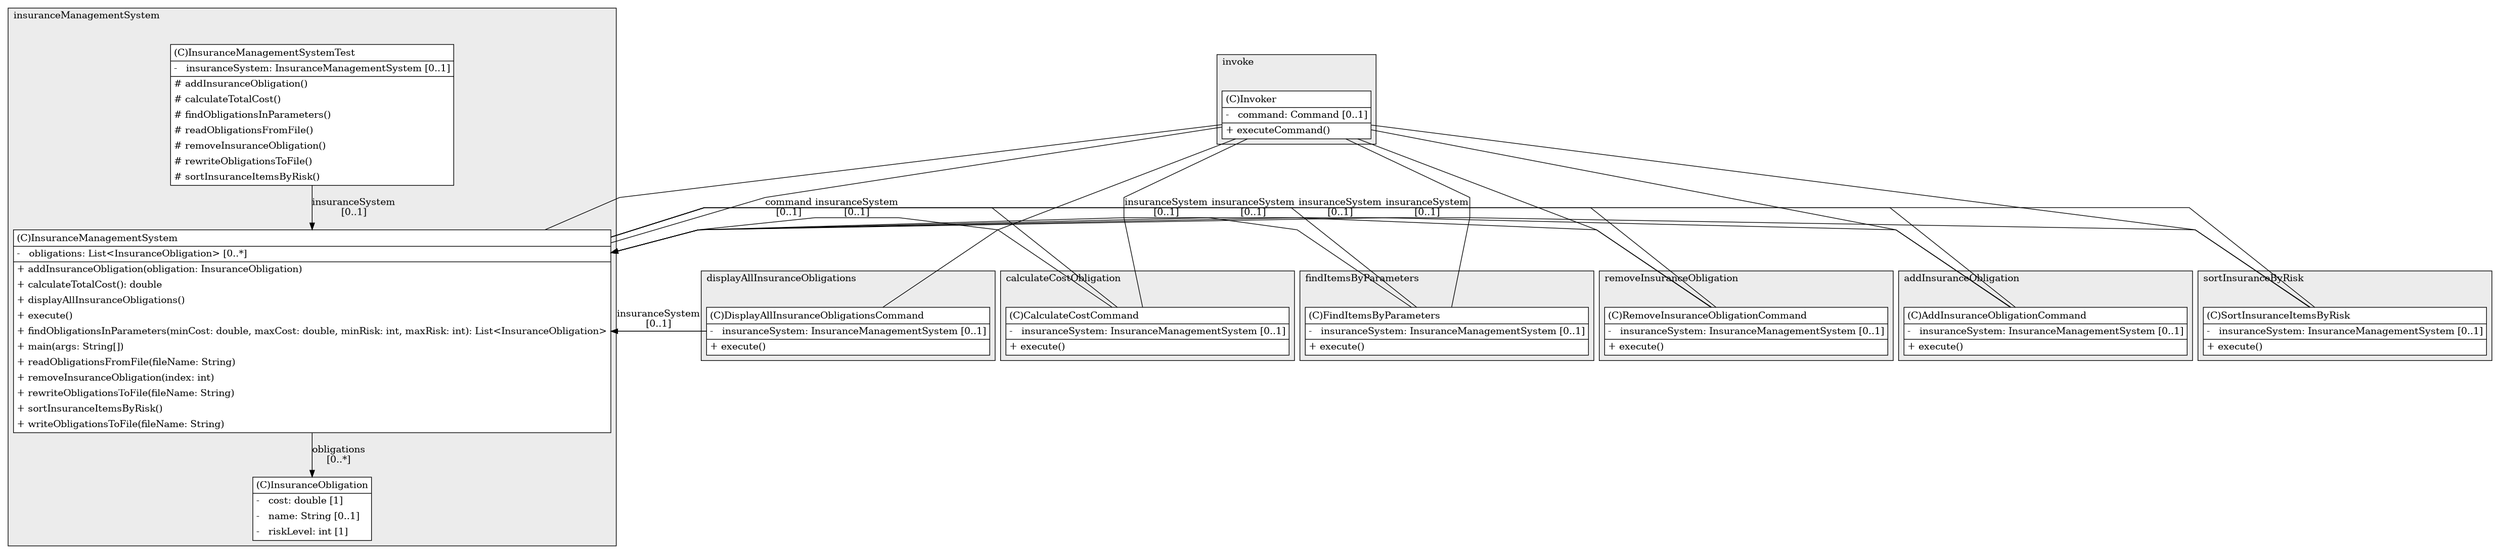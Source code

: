 @startuml

/' diagram meta data start
config=StructureConfiguration;
{
  "projectClassification": {
    "searchMode": "OpenProject", // OpenProject, AllProjects
    "includedProjects": "",
    "pathEndKeywords": "*.impl",
    "isClientPath": "",
    "isClientName": "",
    "isTestPath": "",
    "isTestName": "",
    "isMappingPath": "",
    "isMappingName": "",
    "isDataAccessPath": "",
    "isDataAccessName": "",
    "isDataStructurePath": "",
    "isDataStructureName": "",
    "isInterfaceStructuresPath": "",
    "isInterfaceStructuresName": "",
    "isEntryPointPath": "",
    "isEntryPointName": "",
    "treatFinalFieldsAsMandatory": false
  },
  "graphRestriction": {
    "classPackageExcludeFilter": "",
    "classPackageIncludeFilter": "",
    "classNameExcludeFilter": "",
    "classNameIncludeFilter": "",
    "methodNameExcludeFilter": "",
    "methodNameIncludeFilter": "",
    "removeByInheritance": "", // inheritance/annotation based filtering is done in a second step
    "removeByAnnotation": "",
    "removeByClassPackage": "", // cleanup the graph after inheritance/annotation based filtering is done
    "removeByClassName": "",
    "cutMappings": false,
    "cutEnum": true,
    "cutTests": true,
    "cutClient": true,
    "cutDataAccess": true,
    "cutInterfaceStructures": true,
    "cutDataStructures": true,
    "cutGetterAndSetter": true,
    "cutConstructors": true
  },
  "graphTraversal": {
    "forwardDepth": 3,
    "backwardDepth": 3,
    "classPackageExcludeFilter": "",
    "classPackageIncludeFilter": "",
    "classNameExcludeFilter": "",
    "classNameIncludeFilter": "",
    "methodNameExcludeFilter": "",
    "methodNameIncludeFilter": "",
    "hideMappings": false,
    "hideDataStructures": false,
    "hidePrivateMethods": true,
    "hideInterfaceCalls": true, // indirection: implementation -> interface (is hidden) -> implementation
    "onlyShowApplicationEntryPoints": false, // root node is included
    "useMethodCallsForStructureDiagram": "ForwardOnly" // ForwardOnly, BothDirections, No
  },
  "details": {
    "aggregation": "GroupByClass", // ByClass, GroupByClass, None
    "showClassGenericTypes": true,
    "showMethods": true,
    "showMethodParameterNames": true,
    "showMethodParameterTypes": true,
    "showMethodReturnType": true,
    "showPackageLevels": 2,
    "showDetailedClassStructure": true
  },
  "rootClass": "insuranceManagementSystem.InsuranceManagementSystem",
  "extensionCallbackMethod": "" // qualified.class.name#methodName - signature: public static String method(String)
}
diagram meta data end '/



digraph g {
    rankdir="TB"
    splines=polyline
    

'nodes 
subgraph cluster_1049014452 { 
   	label=insuranceManagementSystem
	labeljust=l
	fillcolor="#ececec"
	style=filled
   
   InsuranceManagementSystem1049014452[
	label=<<TABLE BORDER="1" CELLBORDER="0" CELLPADDING="4" CELLSPACING="0">
<TR><TD ALIGN="LEFT" >(C)InsuranceManagementSystem</TD></TR>
<HR/>
<TR><TD ALIGN="LEFT" >-   obligations: List&lt;InsuranceObligation&gt; [0..*]</TD></TR>
<HR/>
<TR><TD ALIGN="LEFT" >+ addInsuranceObligation(obligation: InsuranceObligation)</TD></TR>
<TR><TD ALIGN="LEFT" >+ calculateTotalCost(): double</TD></TR>
<TR><TD ALIGN="LEFT" >+ displayAllInsuranceObligations()</TD></TR>
<TR><TD ALIGN="LEFT" >+ execute()</TD></TR>
<TR><TD ALIGN="LEFT" >+ findObligationsInParameters(minCost: double, maxCost: double, minRisk: int, maxRisk: int): List&lt;InsuranceObligation&gt;</TD></TR>
<TR><TD ALIGN="LEFT" >+ main(args: String[])</TD></TR>
<TR><TD ALIGN="LEFT" >+ readObligationsFromFile(fileName: String)</TD></TR>
<TR><TD ALIGN="LEFT" >+ removeInsuranceObligation(index: int)</TD></TR>
<TR><TD ALIGN="LEFT" >+ rewriteObligationsToFile(fileName: String)</TD></TR>
<TR><TD ALIGN="LEFT" >+ sortInsuranceItemsByRisk()</TD></TR>
<TR><TD ALIGN="LEFT" >+ writeObligationsToFile(fileName: String)</TD></TR>
</TABLE>>
	style=filled
	margin=0
	shape=plaintext
	fillcolor="#FFFFFF"
];

InsuranceManagementSystemTest1049014452[
	label=<<TABLE BORDER="1" CELLBORDER="0" CELLPADDING="4" CELLSPACING="0">
<TR><TD ALIGN="LEFT" >(C)InsuranceManagementSystemTest</TD></TR>
<HR/>
<TR><TD ALIGN="LEFT" >-   insuranceSystem: InsuranceManagementSystem [0..1]</TD></TR>
<HR/>
<TR><TD ALIGN="LEFT" ># addInsuranceObligation()</TD></TR>
<TR><TD ALIGN="LEFT" ># calculateTotalCost()</TD></TR>
<TR><TD ALIGN="LEFT" ># findObligationsInParameters()</TD></TR>
<TR><TD ALIGN="LEFT" ># readObligationsFromFile()</TD></TR>
<TR><TD ALIGN="LEFT" ># removeInsuranceObligation()</TD></TR>
<TR><TD ALIGN="LEFT" ># rewriteObligationsToFile()</TD></TR>
<TR><TD ALIGN="LEFT" ># sortInsuranceItemsByRisk()</TD></TR>
</TABLE>>
	style=filled
	margin=0
	shape=plaintext
	fillcolor="#FFFFFF"
];

InsuranceObligation1049014452[
	label=<<TABLE BORDER="1" CELLBORDER="0" CELLPADDING="4" CELLSPACING="0">
<TR><TD ALIGN="LEFT" >(C)InsuranceObligation</TD></TR>
<HR/>
<TR><TD ALIGN="LEFT" >-   cost: double [1]</TD></TR>
<TR><TD ALIGN="LEFT" >-   name: String [0..1]</TD></TR>
<TR><TD ALIGN="LEFT" >-   riskLevel: int [1]</TD></TR>
</TABLE>>
	style=filled
	margin=0
	shape=plaintext
	fillcolor="#FFFFFF"
];
} 

subgraph cluster_1183693704 { 
   	label=invoke
	labeljust=l
	fillcolor="#ececec"
	style=filled
   
   Invoker1183693704[
	label=<<TABLE BORDER="1" CELLBORDER="0" CELLPADDING="4" CELLSPACING="0">
<TR><TD ALIGN="LEFT" >(C)Invoker</TD></TR>
<HR/>
<TR><TD ALIGN="LEFT" >-   command: Command [0..1]</TD></TR>
<HR/>
<TR><TD ALIGN="LEFT" >+ executeCommand()</TD></TR>
</TABLE>>
	style=filled
	margin=0
	shape=plaintext
	fillcolor="#FFFFFF"
];
} 

subgraph cluster_1445770138 { 
   	label=displayAllInsuranceObligations
	labeljust=l
	fillcolor="#ececec"
	style=filled
   
   DisplayAllInsuranceObligationsCommand1445770138[
	label=<<TABLE BORDER="1" CELLBORDER="0" CELLPADDING="4" CELLSPACING="0">
<TR><TD ALIGN="LEFT" >(C)DisplayAllInsuranceObligationsCommand</TD></TR>
<HR/>
<TR><TD ALIGN="LEFT" >-   insuranceSystem: InsuranceManagementSystem [0..1]</TD></TR>
<HR/>
<TR><TD ALIGN="LEFT" >+ execute()</TD></TR>
</TABLE>>
	style=filled
	margin=0
	shape=plaintext
	fillcolor="#FFFFFF"
];
} 

subgraph cluster_2008285647 { 
   	label=calculateCostObligation
	labeljust=l
	fillcolor="#ececec"
	style=filled
   
   CalculateCostCommand2008285647[
	label=<<TABLE BORDER="1" CELLBORDER="0" CELLPADDING="4" CELLSPACING="0">
<TR><TD ALIGN="LEFT" >(C)CalculateCostCommand</TD></TR>
<HR/>
<TR><TD ALIGN="LEFT" >-   insuranceSystem: InsuranceManagementSystem [0..1]</TD></TR>
<HR/>
<TR><TD ALIGN="LEFT" >+ execute()</TD></TR>
</TABLE>>
	style=filled
	margin=0
	shape=plaintext
	fillcolor="#FFFFFF"
];
} 

subgraph cluster_385374408 { 
   	label=findItemsByParameters
	labeljust=l
	fillcolor="#ececec"
	style=filled
   
   FindItemsByParameters385374408[
	label=<<TABLE BORDER="1" CELLBORDER="0" CELLPADDING="4" CELLSPACING="0">
<TR><TD ALIGN="LEFT" >(C)FindItemsByParameters</TD></TR>
<HR/>
<TR><TD ALIGN="LEFT" >-   insuranceSystem: InsuranceManagementSystem [0..1]</TD></TR>
<HR/>
<TR><TD ALIGN="LEFT" >+ execute()</TD></TR>
</TABLE>>
	style=filled
	margin=0
	shape=plaintext
	fillcolor="#FFFFFF"
];
} 

subgraph cluster_56999124 { 
   	label=removeInsuranceObligation
	labeljust=l
	fillcolor="#ececec"
	style=filled
   
   RemoveInsuranceObligationCommand56999124[
	label=<<TABLE BORDER="1" CELLBORDER="0" CELLPADDING="4" CELLSPACING="0">
<TR><TD ALIGN="LEFT" >(C)RemoveInsuranceObligationCommand</TD></TR>
<HR/>
<TR><TD ALIGN="LEFT" >-   insuranceSystem: InsuranceManagementSystem [0..1]</TD></TR>
<HR/>
<TR><TD ALIGN="LEFT" >+ execute()</TD></TR>
</TABLE>>
	style=filled
	margin=0
	shape=plaintext
	fillcolor="#FFFFFF"
];
} 

subgraph cluster_59472489 { 
   	label=addInsuranceObligation
	labeljust=l
	fillcolor="#ececec"
	style=filled
   
   AddInsuranceObligationCommand59472489[
	label=<<TABLE BORDER="1" CELLBORDER="0" CELLPADDING="4" CELLSPACING="0">
<TR><TD ALIGN="LEFT" >(C)AddInsuranceObligationCommand</TD></TR>
<HR/>
<TR><TD ALIGN="LEFT" >-   insuranceSystem: InsuranceManagementSystem [0..1]</TD></TR>
<HR/>
<TR><TD ALIGN="LEFT" >+ execute()</TD></TR>
</TABLE>>
	style=filled
	margin=0
	shape=plaintext
	fillcolor="#FFFFFF"
];
} 

subgraph cluster_736068034 { 
   	label=sortInsuranceByRisk
	labeljust=l
	fillcolor="#ececec"
	style=filled
   
   SortInsuranceItemsByRisk736068034[
	label=<<TABLE BORDER="1" CELLBORDER="0" CELLPADDING="4" CELLSPACING="0">
<TR><TD ALIGN="LEFT" >(C)SortInsuranceItemsByRisk</TD></TR>
<HR/>
<TR><TD ALIGN="LEFT" >-   insuranceSystem: InsuranceManagementSystem [0..1]</TD></TR>
<HR/>
<TR><TD ALIGN="LEFT" >+ execute()</TD></TR>
</TABLE>>
	style=filled
	margin=0
	shape=plaintext
	fillcolor="#FFFFFF"
];
} 

'edges    
AddInsuranceObligationCommand59472489 -> InsuranceManagementSystem1049014452[label="insuranceSystem
[0..1]"];
CalculateCostCommand2008285647 -> InsuranceManagementSystem1049014452[label="insuranceSystem
[0..1]"];
DisplayAllInsuranceObligationsCommand1445770138 -> InsuranceManagementSystem1049014452[label="insuranceSystem
[0..1]"];
FindItemsByParameters385374408 -> InsuranceManagementSystem1049014452[label="insuranceSystem
[0..1]"];
InsuranceManagementSystem1049014452 -> AddInsuranceObligationCommand59472489[arrowhead=none];
InsuranceManagementSystem1049014452 -> CalculateCostCommand2008285647[arrowhead=none];
InsuranceManagementSystem1049014452 -> DisplayAllInsuranceObligationsCommand1445770138[arrowhead=none];
InsuranceManagementSystem1049014452 -> FindItemsByParameters385374408[arrowhead=none];
InsuranceManagementSystem1049014452 -> InsuranceObligation1049014452[label="obligations
[0..*]"];
InsuranceManagementSystem1049014452 -> RemoveInsuranceObligationCommand56999124[arrowhead=none];
InsuranceManagementSystem1049014452 -> SortInsuranceItemsByRisk736068034[arrowhead=none];
InsuranceManagementSystemTest1049014452 -> InsuranceManagementSystem1049014452[label="insuranceSystem
[0..1]"];
Invoker1183693704 -> AddInsuranceObligationCommand59472489[arrowhead=none];
Invoker1183693704 -> CalculateCostCommand2008285647[arrowhead=none];
Invoker1183693704 -> DisplayAllInsuranceObligationsCommand1445770138[arrowhead=none];
Invoker1183693704 -> FindItemsByParameters385374408[arrowhead=none];
Invoker1183693704 -> InsuranceManagementSystem1049014452[arrowhead=none];
Invoker1183693704 -> InsuranceManagementSystem1049014452[label="command
[0..1]", arrowhead=none];
Invoker1183693704 -> RemoveInsuranceObligationCommand56999124[arrowhead=none];
Invoker1183693704 -> SortInsuranceItemsByRisk736068034[arrowhead=none];
RemoveInsuranceObligationCommand56999124 -> InsuranceManagementSystem1049014452[label="insuranceSystem
[0..1]"];
SortInsuranceItemsByRisk736068034 -> InsuranceManagementSystem1049014452[label="insuranceSystem
[0..1]"];
    
}
@enduml